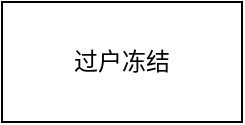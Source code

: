 <mxfile version="15.5.6" type="github">
  <diagram id="CuKxLGdpXevi_aXoCrCw" name="Page-1">
    <mxGraphModel dx="1426" dy="771" grid="1" gridSize="10" guides="1" tooltips="1" connect="1" arrows="1" fold="1" page="1" pageScale="1" pageWidth="827" pageHeight="1169" math="0" shadow="0">
      <root>
        <mxCell id="0" />
        <mxCell id="1" parent="0" />
        <mxCell id="k0m-aOB0WWSMqG4IOWSA-1" value="过户冻结" style="rounded=0;whiteSpace=wrap;html=1;" vertex="1" parent="1">
          <mxGeometry x="100" y="290" width="120" height="60" as="geometry" />
        </mxCell>
      </root>
    </mxGraphModel>
  </diagram>
</mxfile>
